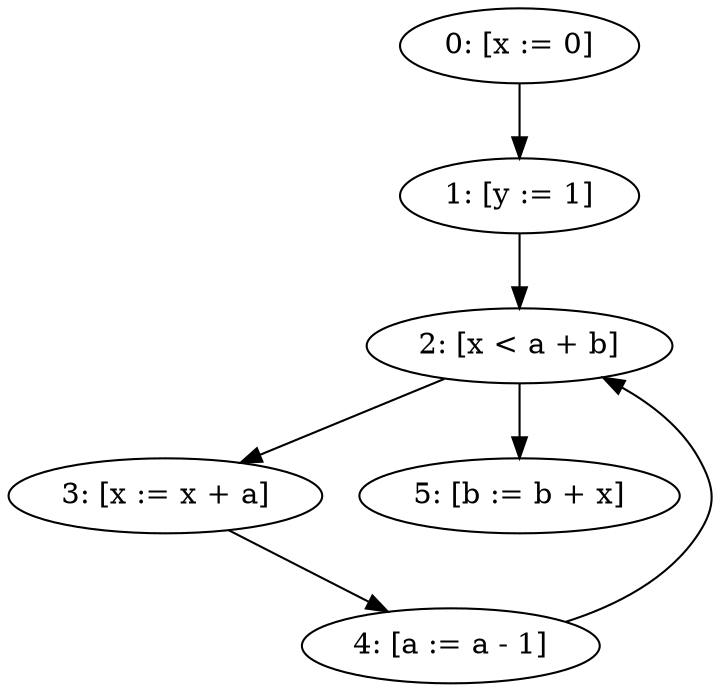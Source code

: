 digraph {
l_0 [label="0: [x := 0]"]
l_1 [label="1: [y := 1]"]
l_2 [label="2: [x < a + b]"]
l_3 [label="3: [x := x + a]"]
l_4 [label="4: [a := a - 1]"]
l_5 [label="5: [b := b + x]"]
l_0 -> l_1
l_1 -> l_2
l_2 -> l_3
l_2 -> l_5
l_3 -> l_4
l_4 -> l_2

}
